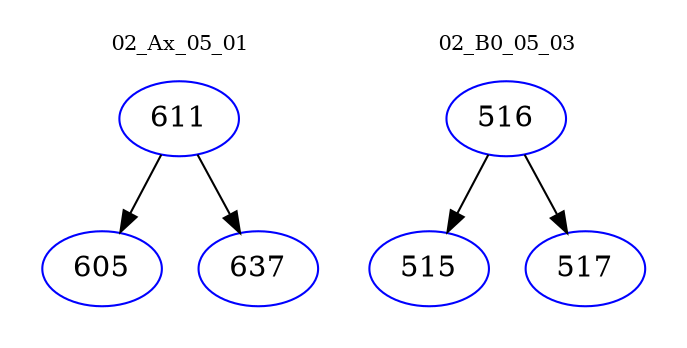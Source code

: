 digraph{
subgraph cluster_0 {
color = white
label = "02_Ax_05_01";
fontsize=10;
T0_611 [label="611", color="blue"]
T0_611 -> T0_605 [color="black"]
T0_605 [label="605", color="blue"]
T0_611 -> T0_637 [color="black"]
T0_637 [label="637", color="blue"]
}
subgraph cluster_1 {
color = white
label = "02_B0_05_03";
fontsize=10;
T1_516 [label="516", color="blue"]
T1_516 -> T1_515 [color="black"]
T1_515 [label="515", color="blue"]
T1_516 -> T1_517 [color="black"]
T1_517 [label="517", color="blue"]
}
}
